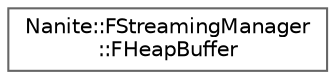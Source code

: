 digraph "Graphical Class Hierarchy"
{
 // INTERACTIVE_SVG=YES
 // LATEX_PDF_SIZE
  bgcolor="transparent";
  edge [fontname=Helvetica,fontsize=10,labelfontname=Helvetica,labelfontsize=10];
  node [fontname=Helvetica,fontsize=10,shape=box,height=0.2,width=0.4];
  rankdir="LR";
  Node0 [id="Node000000",label="Nanite::FStreamingManager\l::FHeapBuffer",height=0.2,width=0.4,color="grey40", fillcolor="white", style="filled",URL="$d3/de4/structNanite_1_1FStreamingManager_1_1FHeapBuffer.html",tooltip=" "];
}
